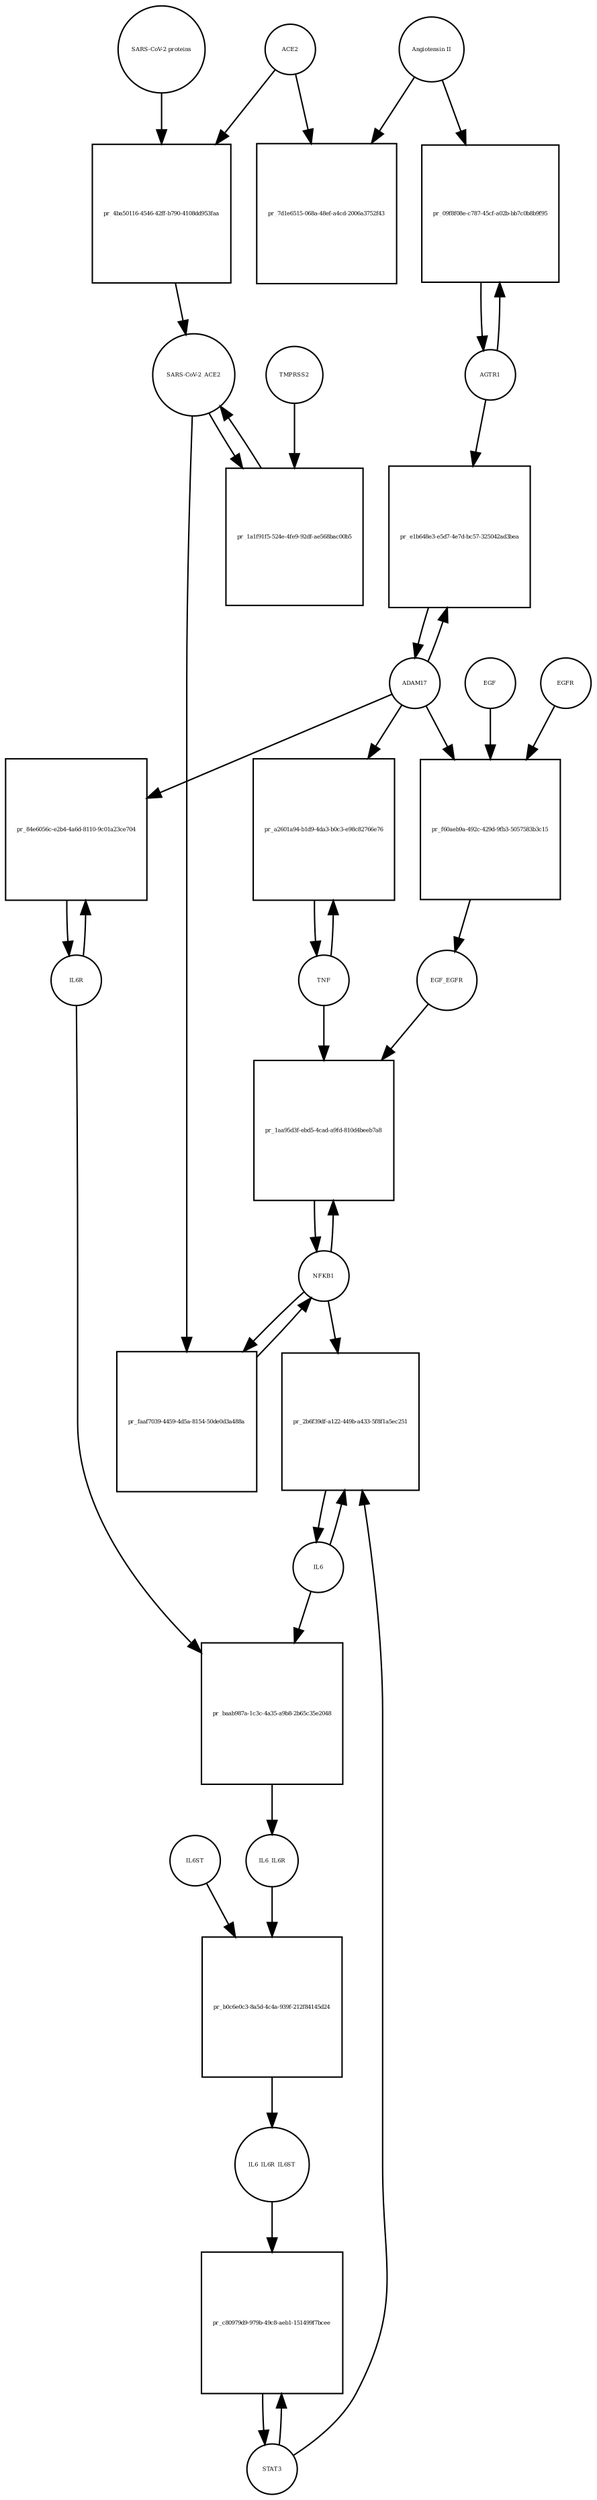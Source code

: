 strict digraph  {
"Angiotensin II" [annotation="", bipartite=0, cls="simple chemical", fontsize=4, label="Angiotensin II", shape=circle];
"pr_7d1e6515-068a-48ef-a4cd-2006a3752f43" [annotation="", bipartite=1, cls=process, fontsize=4, label="pr_7d1e6515-068a-48ef-a4cd-2006a3752f43", shape=square];
ACE2 [annotation="", bipartite=0, cls=macromolecule, fontsize=4, label=ACE2, shape=circle];
"pr_4ba50116-4546-42ff-b790-4108dd953faa" [annotation="", bipartite=1, cls=process, fontsize=4, label="pr_4ba50116-4546-42ff-b790-4108dd953faa", shape=square];
"SARS-CoV-2_ACE2" [annotation="", bipartite=0, cls=complex, fontsize=4, label="SARS-CoV-2_ACE2", shape=circle];
"SARS-CoV-2 proteins" [annotation="", bipartite=0, cls=macromolecule, fontsize=4, label="SARS-CoV-2 proteins", shape=circle];
"pr_1a1f91f5-524e-4fe9-92df-ae568bac00b5" [annotation="", bipartite=1, cls=process, fontsize=4, label="pr_1a1f91f5-524e-4fe9-92df-ae568bac00b5", shape=square];
TMPRSS2 [annotation="", bipartite=0, cls=macromolecule, fontsize=4, label=TMPRSS2, shape=circle];
NFKB1 [annotation="", bipartite=0, cls=macromolecule, fontsize=4, label=NFKB1, shape=circle];
"pr_faaf7039-4459-4d5a-8154-50de0d3a488a" [annotation="", bipartite=1, cls=process, fontsize=4, label="pr_faaf7039-4459-4d5a-8154-50de0d3a488a", shape=square];
"pr_1aa95d3f-ebd5-4cad-a9fd-810d4beeb7a8" [annotation="", bipartite=1, cls=process, fontsize=4, label="pr_1aa95d3f-ebd5-4cad-a9fd-810d4beeb7a8", shape=square];
EGF_EGFR [annotation="", bipartite=0, cls=complex, fontsize=4, label=EGF_EGFR, shape=circle];
TNF [annotation="", bipartite=0, cls=macromolecule, fontsize=4, label=TNF, shape=circle];
AGTR1 [annotation="", bipartite=0, cls=macromolecule, fontsize=4, label=AGTR1, shape=circle];
"pr_09f8f08e-c787-45cf-a02b-bb7c0b8b9f95" [annotation="", bipartite=1, cls=process, fontsize=4, label="pr_09f8f08e-c787-45cf-a02b-bb7c0b8b9f95", shape=square];
ADAM17 [annotation="", bipartite=0, cls=macromolecule, fontsize=4, label=ADAM17, shape=circle];
"pr_e1b648e3-e5d7-4e7d-bc57-325042ad3bea" [annotation="", bipartite=1, cls=process, fontsize=4, label="pr_e1b648e3-e5d7-4e7d-bc57-325042ad3bea", shape=square];
IL6R [annotation="", bipartite=0, cls=macromolecule, fontsize=4, label=IL6R, shape=circle];
"pr_84e6056c-e2b4-4a6d-8110-9c01a23ce704" [annotation="", bipartite=1, cls=process, fontsize=4, label="pr_84e6056c-e2b4-4a6d-8110-9c01a23ce704", shape=square];
EGFR [annotation="", bipartite=0, cls=macromolecule, fontsize=4, label=EGFR, shape=circle];
"pr_f60aeb9a-492c-429d-9fb3-5057583b3c15" [annotation="", bipartite=1, cls=process, fontsize=4, label="pr_f60aeb9a-492c-429d-9fb3-5057583b3c15", shape=square];
EGF [annotation="", bipartite=0, cls=macromolecule, fontsize=4, label=EGF, shape=circle];
"pr_a2601a94-b1d9-4da3-b0c3-e98c82766e76" [annotation="", bipartite=1, cls=process, fontsize=4, label="pr_a2601a94-b1d9-4da3-b0c3-e98c82766e76", shape=square];
"pr_baab987a-1c3c-4a35-a9b8-2b65c35e2048" [annotation="", bipartite=1, cls=process, fontsize=4, label="pr_baab987a-1c3c-4a35-a9b8-2b65c35e2048", shape=square];
IL6_IL6R [annotation="", bipartite=0, cls=complex, fontsize=4, label=IL6_IL6R, shape=circle];
IL6 [annotation="", bipartite=0, cls=macromolecule, fontsize=4, label=IL6, shape=circle];
"pr_b0c6e0c3-8a5d-4c4a-939f-212f84145d24" [annotation="", bipartite=1, cls=process, fontsize=4, label="pr_b0c6e0c3-8a5d-4c4a-939f-212f84145d24", shape=square];
IL6_IL6R_IL6ST [annotation="", bipartite=0, cls=complex, fontsize=4, label=IL6_IL6R_IL6ST, shape=circle];
IL6ST [annotation="", bipartite=0, cls=macromolecule, fontsize=4, label=IL6ST, shape=circle];
STAT3 [annotation="", bipartite=0, cls=macromolecule, fontsize=4, label=STAT3, shape=circle];
"pr_c80979d9-979b-49c8-aeb1-151499f7bcee" [annotation="", bipartite=1, cls=process, fontsize=4, label="pr_c80979d9-979b-49c8-aeb1-151499f7bcee", shape=square];
"pr_2b6f39df-a122-449b-a433-5f8f1a5ec251" [annotation="", bipartite=1, cls=process, fontsize=4, label="pr_2b6f39df-a122-449b-a433-5f8f1a5ec251", shape=square];
"Angiotensin II" -> "pr_7d1e6515-068a-48ef-a4cd-2006a3752f43"  [annotation="", interaction_type=consumption];
"Angiotensin II" -> "pr_09f8f08e-c787-45cf-a02b-bb7c0b8b9f95"  [annotation="", interaction_type=catalysis];
ACE2 -> "pr_7d1e6515-068a-48ef-a4cd-2006a3752f43"  [annotation="", interaction_type=catalysis];
ACE2 -> "pr_4ba50116-4546-42ff-b790-4108dd953faa"  [annotation="", interaction_type=consumption];
"pr_4ba50116-4546-42ff-b790-4108dd953faa" -> "SARS-CoV-2_ACE2"  [annotation="", interaction_type=production];
"SARS-CoV-2_ACE2" -> "pr_1a1f91f5-524e-4fe9-92df-ae568bac00b5"  [annotation="", interaction_type=consumption];
"SARS-CoV-2_ACE2" -> "pr_faaf7039-4459-4d5a-8154-50de0d3a488a"  [annotation="", interaction_type=stimulation];
"SARS-CoV-2 proteins" -> "pr_4ba50116-4546-42ff-b790-4108dd953faa"  [annotation="", interaction_type=consumption];
"pr_1a1f91f5-524e-4fe9-92df-ae568bac00b5" -> "SARS-CoV-2_ACE2"  [annotation="", interaction_type=production];
TMPRSS2 -> "pr_1a1f91f5-524e-4fe9-92df-ae568bac00b5"  [annotation="", interaction_type=consumption];
NFKB1 -> "pr_faaf7039-4459-4d5a-8154-50de0d3a488a"  [annotation="", interaction_type=consumption];
NFKB1 -> "pr_1aa95d3f-ebd5-4cad-a9fd-810d4beeb7a8"  [annotation="", interaction_type=consumption];
NFKB1 -> "pr_2b6f39df-a122-449b-a433-5f8f1a5ec251"  [annotation="", interaction_type=stimulation];
"pr_faaf7039-4459-4d5a-8154-50de0d3a488a" -> NFKB1  [annotation="", interaction_type=production];
"pr_1aa95d3f-ebd5-4cad-a9fd-810d4beeb7a8" -> NFKB1  [annotation="", interaction_type=production];
EGF_EGFR -> "pr_1aa95d3f-ebd5-4cad-a9fd-810d4beeb7a8"  [annotation="", interaction_type=stimulation];
TNF -> "pr_1aa95d3f-ebd5-4cad-a9fd-810d4beeb7a8"  [annotation="", interaction_type=stimulation];
TNF -> "pr_a2601a94-b1d9-4da3-b0c3-e98c82766e76"  [annotation="", interaction_type=consumption];
AGTR1 -> "pr_09f8f08e-c787-45cf-a02b-bb7c0b8b9f95"  [annotation="", interaction_type=consumption];
AGTR1 -> "pr_e1b648e3-e5d7-4e7d-bc57-325042ad3bea"  [annotation="", interaction_type=catalysis];
"pr_09f8f08e-c787-45cf-a02b-bb7c0b8b9f95" -> AGTR1  [annotation="", interaction_type=production];
ADAM17 -> "pr_e1b648e3-e5d7-4e7d-bc57-325042ad3bea"  [annotation="", interaction_type=consumption];
ADAM17 -> "pr_84e6056c-e2b4-4a6d-8110-9c01a23ce704"  [annotation="", interaction_type=catalysis];
ADAM17 -> "pr_f60aeb9a-492c-429d-9fb3-5057583b3c15"  [annotation="", interaction_type=stimulation];
ADAM17 -> "pr_a2601a94-b1d9-4da3-b0c3-e98c82766e76"  [annotation="", interaction_type=catalysis];
"pr_e1b648e3-e5d7-4e7d-bc57-325042ad3bea" -> ADAM17  [annotation="", interaction_type=production];
IL6R -> "pr_84e6056c-e2b4-4a6d-8110-9c01a23ce704"  [annotation="", interaction_type=consumption];
IL6R -> "pr_baab987a-1c3c-4a35-a9b8-2b65c35e2048"  [annotation="", interaction_type=consumption];
"pr_84e6056c-e2b4-4a6d-8110-9c01a23ce704" -> IL6R  [annotation="", interaction_type=production];
EGFR -> "pr_f60aeb9a-492c-429d-9fb3-5057583b3c15"  [annotation="", interaction_type=consumption];
"pr_f60aeb9a-492c-429d-9fb3-5057583b3c15" -> EGF_EGFR  [annotation="", interaction_type=production];
EGF -> "pr_f60aeb9a-492c-429d-9fb3-5057583b3c15"  [annotation="", interaction_type=consumption];
"pr_a2601a94-b1d9-4da3-b0c3-e98c82766e76" -> TNF  [annotation="", interaction_type=production];
"pr_baab987a-1c3c-4a35-a9b8-2b65c35e2048" -> IL6_IL6R  [annotation="", interaction_type=production];
IL6_IL6R -> "pr_b0c6e0c3-8a5d-4c4a-939f-212f84145d24"  [annotation="", interaction_type=consumption];
IL6 -> "pr_baab987a-1c3c-4a35-a9b8-2b65c35e2048"  [annotation="", interaction_type=consumption];
IL6 -> "pr_2b6f39df-a122-449b-a433-5f8f1a5ec251"  [annotation="", interaction_type=consumption];
"pr_b0c6e0c3-8a5d-4c4a-939f-212f84145d24" -> IL6_IL6R_IL6ST  [annotation="", interaction_type=production];
IL6_IL6R_IL6ST -> "pr_c80979d9-979b-49c8-aeb1-151499f7bcee"  [annotation="", interaction_type=catalysis];
IL6ST -> "pr_b0c6e0c3-8a5d-4c4a-939f-212f84145d24"  [annotation="", interaction_type=consumption];
STAT3 -> "pr_c80979d9-979b-49c8-aeb1-151499f7bcee"  [annotation="", interaction_type=consumption];
STAT3 -> "pr_2b6f39df-a122-449b-a433-5f8f1a5ec251"  [annotation="", interaction_type=stimulation];
"pr_c80979d9-979b-49c8-aeb1-151499f7bcee" -> STAT3  [annotation="", interaction_type=production];
"pr_2b6f39df-a122-449b-a433-5f8f1a5ec251" -> IL6  [annotation="", interaction_type=production];
}
